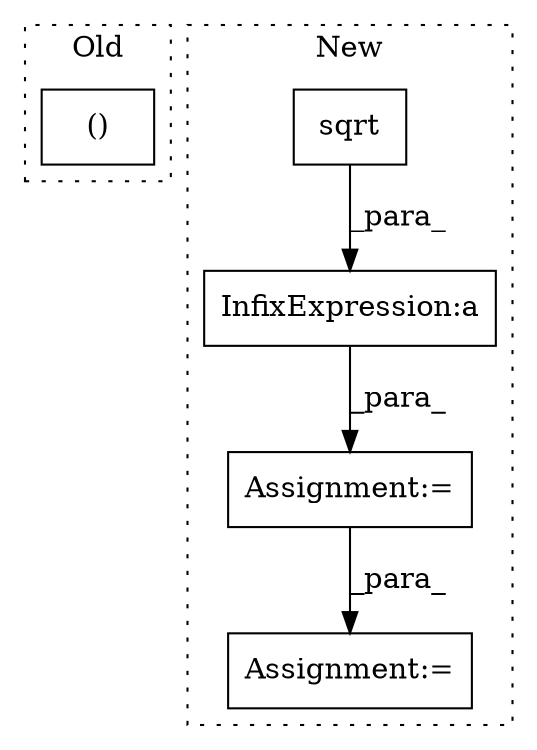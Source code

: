 digraph G {
subgraph cluster0 {
1 [label="()" a="106" s="17719" l="20" shape="box"];
label = "Old";
style="dotted";
}
subgraph cluster1 {
2 [label="sqrt" a="32" s="17743,17831" l="5,1" shape="box"];
3 [label="Assignment:=" a="7" s="17847" l="1" shape="box"];
4 [label="InfixExpression:a" a="27" s="17738" l="3" shape="box"];
5 [label="Assignment:=" a="7" s="17696" l="1" shape="box"];
label = "New";
style="dotted";
}
2 -> 4 [label="_para_"];
4 -> 5 [label="_para_"];
5 -> 3 [label="_para_"];
}